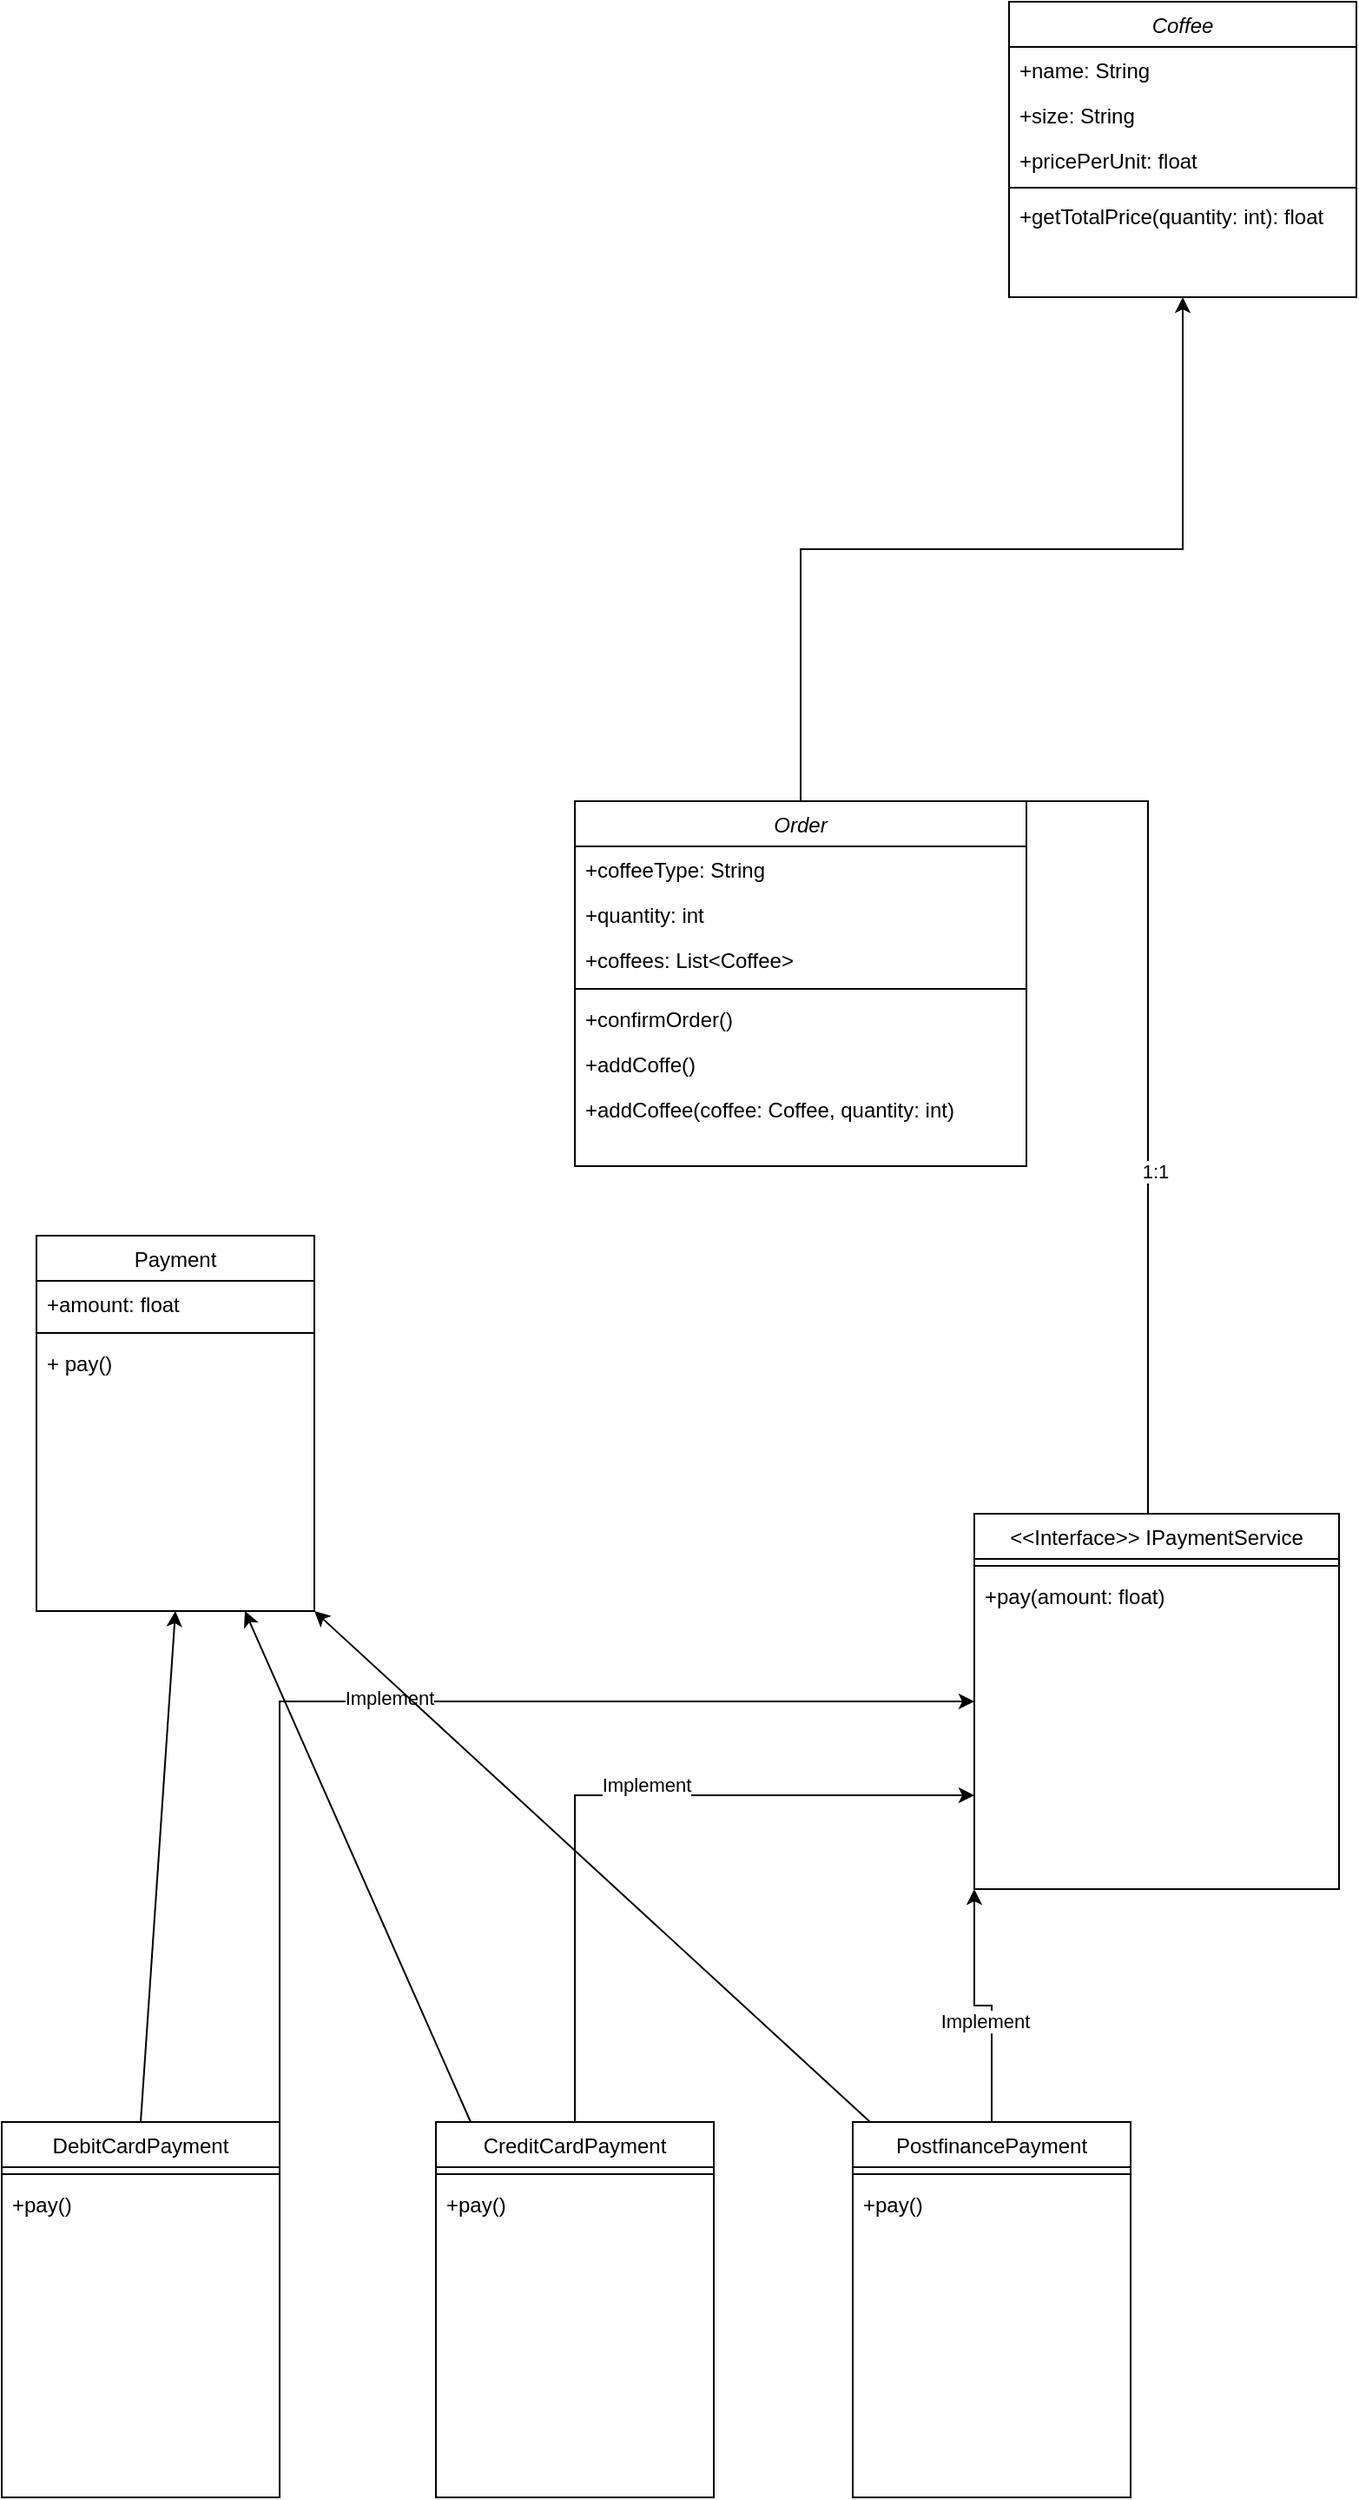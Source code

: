 <mxfile version="22.0.2" type="device">
  <diagram id="C5RBs43oDa-KdzZeNtuy" name="Page-1">
    <mxGraphModel dx="2260" dy="1966" grid="1" gridSize="10" guides="1" tooltips="1" connect="1" arrows="1" fold="1" page="1" pageScale="1" pageWidth="827" pageHeight="1169" math="0" shadow="0">
      <root>
        <mxCell id="WIyWlLk6GJQsqaUBKTNV-0" />
        <mxCell id="WIyWlLk6GJQsqaUBKTNV-1" parent="WIyWlLk6GJQsqaUBKTNV-0" />
        <mxCell id="Ip5j3rqvpU1uE0IMe3jZ-40" style="edgeStyle=orthogonalEdgeStyle;rounded=0;orthogonalLoop=1;jettySize=auto;html=1;entryX=0;entryY=0;entryDx=0;entryDy=0;exitX=1;exitY=0;exitDx=0;exitDy=0;" edge="1" parent="WIyWlLk6GJQsqaUBKTNV-1" source="zkfFHV4jXpPFQw0GAbJ--0">
          <mxGeometry relative="1" as="geometry">
            <mxPoint x="660" y="-350" as="sourcePoint" />
            <mxPoint x="556" y="100" as="targetPoint" />
            <Array as="points">
              <mxPoint x="650" y="-320" />
              <mxPoint x="650" y="100" />
            </Array>
          </mxGeometry>
        </mxCell>
        <mxCell id="Ip5j3rqvpU1uE0IMe3jZ-42" value="1:1" style="edgeLabel;html=1;align=center;verticalAlign=middle;resizable=0;points=[];" vertex="1" connectable="0" parent="Ip5j3rqvpU1uE0IMe3jZ-40">
          <mxGeometry x="-0.033" y="5" relative="1" as="geometry">
            <mxPoint x="-1" as="offset" />
          </mxGeometry>
        </mxCell>
        <mxCell id="Ip5j3rqvpU1uE0IMe3jZ-61" style="edgeStyle=orthogonalEdgeStyle;rounded=0;orthogonalLoop=1;jettySize=auto;html=1;exitX=0.5;exitY=0;exitDx=0;exitDy=0;entryX=0.5;entryY=1;entryDx=0;entryDy=0;" edge="1" parent="WIyWlLk6GJQsqaUBKTNV-1" source="zkfFHV4jXpPFQw0GAbJ--0" target="Ip5j3rqvpU1uE0IMe3jZ-55">
          <mxGeometry relative="1" as="geometry" />
        </mxCell>
        <mxCell id="zkfFHV4jXpPFQw0GAbJ--0" value="Order" style="swimlane;fontStyle=2;align=center;verticalAlign=top;childLayout=stackLayout;horizontal=1;startSize=26;horizontalStack=0;resizeParent=1;resizeLast=0;collapsible=1;marginBottom=0;rounded=0;shadow=0;strokeWidth=1;" parent="WIyWlLk6GJQsqaUBKTNV-1" vertex="1">
          <mxGeometry x="320" y="-320" width="260" height="210" as="geometry">
            <mxRectangle x="230" y="140" width="160" height="26" as="alternateBounds" />
          </mxGeometry>
        </mxCell>
        <mxCell id="zkfFHV4jXpPFQw0GAbJ--1" value="+coffeeType: String" style="text;align=left;verticalAlign=top;spacingLeft=4;spacingRight=4;overflow=hidden;rotatable=0;points=[[0,0.5],[1,0.5]];portConstraint=eastwest;" parent="zkfFHV4jXpPFQw0GAbJ--0" vertex="1">
          <mxGeometry y="26" width="260" height="26" as="geometry" />
        </mxCell>
        <mxCell id="zkfFHV4jXpPFQw0GAbJ--2" value="+quantity: int" style="text;align=left;verticalAlign=top;spacingLeft=4;spacingRight=4;overflow=hidden;rotatable=0;points=[[0,0.5],[1,0.5]];portConstraint=eastwest;rounded=0;shadow=0;html=0;" parent="zkfFHV4jXpPFQw0GAbJ--0" vertex="1">
          <mxGeometry y="52" width="260" height="26" as="geometry" />
        </mxCell>
        <mxCell id="zkfFHV4jXpPFQw0GAbJ--5" value="+coffees: List&lt;Coffee&gt;" style="text;align=left;verticalAlign=top;spacingLeft=4;spacingRight=4;overflow=hidden;rotatable=0;points=[[0,0.5],[1,0.5]];portConstraint=eastwest;" parent="zkfFHV4jXpPFQw0GAbJ--0" vertex="1">
          <mxGeometry y="78" width="260" height="26" as="geometry" />
        </mxCell>
        <mxCell id="zkfFHV4jXpPFQw0GAbJ--4" value="" style="line;html=1;strokeWidth=1;align=left;verticalAlign=middle;spacingTop=-1;spacingLeft=3;spacingRight=3;rotatable=0;labelPosition=right;points=[];portConstraint=eastwest;" parent="zkfFHV4jXpPFQw0GAbJ--0" vertex="1">
          <mxGeometry y="104" width="260" height="8" as="geometry" />
        </mxCell>
        <mxCell id="Ip5j3rqvpU1uE0IMe3jZ-34" value="+confirmOrder()" style="text;align=left;verticalAlign=top;spacingLeft=4;spacingRight=4;overflow=hidden;rotatable=0;points=[[0,0.5],[1,0.5]];portConstraint=eastwest;" vertex="1" parent="zkfFHV4jXpPFQw0GAbJ--0">
          <mxGeometry y="112" width="260" height="26" as="geometry" />
        </mxCell>
        <mxCell id="Ip5j3rqvpU1uE0IMe3jZ-72" value="+addCoffe()" style="text;align=left;verticalAlign=top;spacingLeft=4;spacingRight=4;overflow=hidden;rotatable=0;points=[[0,0.5],[1,0.5]];portConstraint=eastwest;" vertex="1" parent="zkfFHV4jXpPFQw0GAbJ--0">
          <mxGeometry y="138" width="260" height="26" as="geometry" />
        </mxCell>
        <mxCell id="Ip5j3rqvpU1uE0IMe3jZ-64" value="+addCoffee(coffee: Coffee, quantity: int)" style="text;align=left;verticalAlign=top;spacingLeft=4;spacingRight=4;overflow=hidden;rotatable=0;points=[[0,0.5],[1,0.5]];portConstraint=eastwest;rounded=0;shadow=0;html=0;" vertex="1" parent="zkfFHV4jXpPFQw0GAbJ--0">
          <mxGeometry y="164" width="260" height="26" as="geometry" />
        </mxCell>
        <mxCell id="Ip5j3rqvpU1uE0IMe3jZ-45" style="edgeStyle=orthogonalEdgeStyle;rounded=0;orthogonalLoop=1;jettySize=auto;html=1;exitX=1;exitY=0;exitDx=0;exitDy=0;entryX=0;entryY=0.5;entryDx=0;entryDy=0;" edge="1" parent="WIyWlLk6GJQsqaUBKTNV-1" source="Ip5j3rqvpU1uE0IMe3jZ-1" target="Ip5j3rqvpU1uE0IMe3jZ-36">
          <mxGeometry relative="1" as="geometry" />
        </mxCell>
        <mxCell id="Ip5j3rqvpU1uE0IMe3jZ-48" value="Implement" style="edgeLabel;html=1;align=center;verticalAlign=middle;resizable=0;points=[];" vertex="1" connectable="0" parent="Ip5j3rqvpU1uE0IMe3jZ-45">
          <mxGeometry x="-0.05" y="2" relative="1" as="geometry">
            <mxPoint as="offset" />
          </mxGeometry>
        </mxCell>
        <mxCell id="Ip5j3rqvpU1uE0IMe3jZ-1" value="DebitCardPayment" style="swimlane;fontStyle=0;align=center;verticalAlign=top;childLayout=stackLayout;horizontal=1;startSize=26;horizontalStack=0;resizeParent=1;resizeLast=0;collapsible=1;marginBottom=0;rounded=0;shadow=0;strokeWidth=1;" vertex="1" parent="WIyWlLk6GJQsqaUBKTNV-1">
          <mxGeometry x="-10" y="440" width="160" height="216" as="geometry">
            <mxRectangle x="550" y="140" width="160" height="26" as="alternateBounds" />
          </mxGeometry>
        </mxCell>
        <mxCell id="Ip5j3rqvpU1uE0IMe3jZ-7" value="" style="line;html=1;strokeWidth=1;align=left;verticalAlign=middle;spacingTop=-1;spacingLeft=3;spacingRight=3;rotatable=0;labelPosition=right;points=[];portConstraint=eastwest;" vertex="1" parent="Ip5j3rqvpU1uE0IMe3jZ-1">
          <mxGeometry y="26" width="160" height="8" as="geometry" />
        </mxCell>
        <mxCell id="Ip5j3rqvpU1uE0IMe3jZ-8" value="+pay()" style="text;align=left;verticalAlign=top;spacingLeft=4;spacingRight=4;overflow=hidden;rotatable=0;points=[[0,0.5],[1,0.5]];portConstraint=eastwest;" vertex="1" parent="Ip5j3rqvpU1uE0IMe3jZ-1">
          <mxGeometry y="34" width="160" height="26" as="geometry" />
        </mxCell>
        <mxCell id="Ip5j3rqvpU1uE0IMe3jZ-47" style="edgeStyle=orthogonalEdgeStyle;rounded=0;orthogonalLoop=1;jettySize=auto;html=1;exitX=0.5;exitY=0;exitDx=0;exitDy=0;entryX=0;entryY=1;entryDx=0;entryDy=0;" edge="1" parent="WIyWlLk6GJQsqaUBKTNV-1" source="Ip5j3rqvpU1uE0IMe3jZ-10" target="Ip5j3rqvpU1uE0IMe3jZ-36">
          <mxGeometry relative="1" as="geometry" />
        </mxCell>
        <mxCell id="Ip5j3rqvpU1uE0IMe3jZ-51" value="Implement" style="edgeLabel;html=1;align=center;verticalAlign=middle;resizable=0;points=[];" vertex="1" connectable="0" parent="Ip5j3rqvpU1uE0IMe3jZ-47">
          <mxGeometry x="-0.192" y="4" relative="1" as="geometry">
            <mxPoint as="offset" />
          </mxGeometry>
        </mxCell>
        <mxCell id="Ip5j3rqvpU1uE0IMe3jZ-10" value="PostfinancePayment" style="swimlane;fontStyle=0;align=center;verticalAlign=top;childLayout=stackLayout;horizontal=1;startSize=26;horizontalStack=0;resizeParent=1;resizeLast=0;collapsible=1;marginBottom=0;rounded=0;shadow=0;strokeWidth=1;" vertex="1" parent="WIyWlLk6GJQsqaUBKTNV-1">
          <mxGeometry x="480" y="440" width="160" height="216" as="geometry">
            <mxRectangle x="550" y="140" width="160" height="26" as="alternateBounds" />
          </mxGeometry>
        </mxCell>
        <mxCell id="Ip5j3rqvpU1uE0IMe3jZ-16" value="" style="line;html=1;strokeWidth=1;align=left;verticalAlign=middle;spacingTop=-1;spacingLeft=3;spacingRight=3;rotatable=0;labelPosition=right;points=[];portConstraint=eastwest;" vertex="1" parent="Ip5j3rqvpU1uE0IMe3jZ-10">
          <mxGeometry y="26" width="160" height="8" as="geometry" />
        </mxCell>
        <mxCell id="Ip5j3rqvpU1uE0IMe3jZ-17" value="+pay()" style="text;align=left;verticalAlign=top;spacingLeft=4;spacingRight=4;overflow=hidden;rotatable=0;points=[[0,0.5],[1,0.5]];portConstraint=eastwest;" vertex="1" parent="Ip5j3rqvpU1uE0IMe3jZ-10">
          <mxGeometry y="34" width="160" height="26" as="geometry" />
        </mxCell>
        <mxCell id="Ip5j3rqvpU1uE0IMe3jZ-46" style="edgeStyle=orthogonalEdgeStyle;rounded=0;orthogonalLoop=1;jettySize=auto;html=1;exitX=0.5;exitY=0;exitDx=0;exitDy=0;entryX=0;entryY=0.75;entryDx=0;entryDy=0;" edge="1" parent="WIyWlLk6GJQsqaUBKTNV-1" source="Ip5j3rqvpU1uE0IMe3jZ-19" target="Ip5j3rqvpU1uE0IMe3jZ-36">
          <mxGeometry relative="1" as="geometry" />
        </mxCell>
        <mxCell id="Ip5j3rqvpU1uE0IMe3jZ-50" value="Implement" style="edgeLabel;html=1;align=center;verticalAlign=middle;resizable=0;points=[];" vertex="1" connectable="0" parent="Ip5j3rqvpU1uE0IMe3jZ-46">
          <mxGeometry x="0.101" y="6" relative="1" as="geometry">
            <mxPoint x="-1" as="offset" />
          </mxGeometry>
        </mxCell>
        <mxCell id="Ip5j3rqvpU1uE0IMe3jZ-19" value="CreditCardPayment" style="swimlane;fontStyle=0;align=center;verticalAlign=top;childLayout=stackLayout;horizontal=1;startSize=26;horizontalStack=0;resizeParent=1;resizeLast=0;collapsible=1;marginBottom=0;rounded=0;shadow=0;strokeWidth=1;" vertex="1" parent="WIyWlLk6GJQsqaUBKTNV-1">
          <mxGeometry x="240" y="440" width="160" height="216" as="geometry">
            <mxRectangle x="550" y="140" width="160" height="26" as="alternateBounds" />
          </mxGeometry>
        </mxCell>
        <mxCell id="Ip5j3rqvpU1uE0IMe3jZ-25" value="" style="line;html=1;strokeWidth=1;align=left;verticalAlign=middle;spacingTop=-1;spacingLeft=3;spacingRight=3;rotatable=0;labelPosition=right;points=[];portConstraint=eastwest;" vertex="1" parent="Ip5j3rqvpU1uE0IMe3jZ-19">
          <mxGeometry y="26" width="160" height="8" as="geometry" />
        </mxCell>
        <mxCell id="Ip5j3rqvpU1uE0IMe3jZ-26" value="+pay()" style="text;align=left;verticalAlign=top;spacingLeft=4;spacingRight=4;overflow=hidden;rotatable=0;points=[[0,0.5],[1,0.5]];portConstraint=eastwest;" vertex="1" parent="Ip5j3rqvpU1uE0IMe3jZ-19">
          <mxGeometry y="34" width="160" height="26" as="geometry" />
        </mxCell>
        <mxCell id="Ip5j3rqvpU1uE0IMe3jZ-36" value="&lt;&lt;Interface&gt;&gt; IPaymentService" style="swimlane;fontStyle=0;align=center;verticalAlign=top;childLayout=stackLayout;horizontal=1;startSize=26;horizontalStack=0;resizeParent=1;resizeLast=0;collapsible=1;marginBottom=0;rounded=0;shadow=0;strokeWidth=1;" vertex="1" parent="WIyWlLk6GJQsqaUBKTNV-1">
          <mxGeometry x="550" y="90" width="210" height="216" as="geometry">
            <mxRectangle x="550" y="140" width="160" height="26" as="alternateBounds" />
          </mxGeometry>
        </mxCell>
        <mxCell id="Ip5j3rqvpU1uE0IMe3jZ-37" value="" style="line;html=1;strokeWidth=1;align=left;verticalAlign=middle;spacingTop=-1;spacingLeft=3;spacingRight=3;rotatable=0;labelPosition=right;points=[];portConstraint=eastwest;" vertex="1" parent="Ip5j3rqvpU1uE0IMe3jZ-36">
          <mxGeometry y="26" width="210" height="8" as="geometry" />
        </mxCell>
        <mxCell id="Ip5j3rqvpU1uE0IMe3jZ-38" value="+pay(amount: float)" style="text;align=left;verticalAlign=top;spacingLeft=4;spacingRight=4;overflow=hidden;rotatable=0;points=[[0,0.5],[1,0.5]];portConstraint=eastwest;" vertex="1" parent="Ip5j3rqvpU1uE0IMe3jZ-36">
          <mxGeometry y="34" width="210" height="26" as="geometry" />
        </mxCell>
        <mxCell id="zkfFHV4jXpPFQw0GAbJ--17" value="Payment" style="swimlane;fontStyle=0;align=center;verticalAlign=top;childLayout=stackLayout;horizontal=1;startSize=26;horizontalStack=0;resizeParent=1;resizeLast=0;collapsible=1;marginBottom=0;rounded=0;shadow=0;strokeWidth=1;" parent="WIyWlLk6GJQsqaUBKTNV-1" vertex="1">
          <mxGeometry x="10" y="-70" width="160" height="216" as="geometry">
            <mxRectangle x="550" y="140" width="160" height="26" as="alternateBounds" />
          </mxGeometry>
        </mxCell>
        <mxCell id="zkfFHV4jXpPFQw0GAbJ--18" value="+amount: float" style="text;align=left;verticalAlign=top;spacingLeft=4;spacingRight=4;overflow=hidden;rotatable=0;points=[[0,0.5],[1,0.5]];portConstraint=eastwest;" parent="zkfFHV4jXpPFQw0GAbJ--17" vertex="1">
          <mxGeometry y="26" width="160" height="26" as="geometry" />
        </mxCell>
        <mxCell id="zkfFHV4jXpPFQw0GAbJ--23" value="" style="line;html=1;strokeWidth=1;align=left;verticalAlign=middle;spacingTop=-1;spacingLeft=3;spacingRight=3;rotatable=0;labelPosition=right;points=[];portConstraint=eastwest;" parent="zkfFHV4jXpPFQw0GAbJ--17" vertex="1">
          <mxGeometry y="52" width="160" height="8" as="geometry" />
        </mxCell>
        <mxCell id="zkfFHV4jXpPFQw0GAbJ--24" value="+ pay()" style="text;align=left;verticalAlign=top;spacingLeft=4;spacingRight=4;overflow=hidden;rotatable=0;points=[[0,0.5],[1,0.5]];portConstraint=eastwest;" parent="zkfFHV4jXpPFQw0GAbJ--17" vertex="1">
          <mxGeometry y="60" width="160" height="26" as="geometry" />
        </mxCell>
        <mxCell id="Ip5j3rqvpU1uE0IMe3jZ-52" value="" style="endArrow=classic;html=1;rounded=0;entryX=0.5;entryY=1;entryDx=0;entryDy=0;exitX=0.5;exitY=0;exitDx=0;exitDy=0;" edge="1" parent="WIyWlLk6GJQsqaUBKTNV-1" source="Ip5j3rqvpU1uE0IMe3jZ-1" target="zkfFHV4jXpPFQw0GAbJ--17">
          <mxGeometry width="50" height="50" relative="1" as="geometry">
            <mxPoint x="330" y="450" as="sourcePoint" />
            <mxPoint x="380" y="400" as="targetPoint" />
          </mxGeometry>
        </mxCell>
        <mxCell id="Ip5j3rqvpU1uE0IMe3jZ-53" value="" style="endArrow=classic;html=1;rounded=0;entryX=0.75;entryY=1;entryDx=0;entryDy=0;exitX=0.5;exitY=0;exitDx=0;exitDy=0;" edge="1" parent="WIyWlLk6GJQsqaUBKTNV-1" target="zkfFHV4jXpPFQw0GAbJ--17">
          <mxGeometry width="50" height="50" relative="1" as="geometry">
            <mxPoint x="260" y="440" as="sourcePoint" />
            <mxPoint x="260" y="146" as="targetPoint" />
          </mxGeometry>
        </mxCell>
        <mxCell id="Ip5j3rqvpU1uE0IMe3jZ-54" value="" style="endArrow=classic;html=1;rounded=0;entryX=1;entryY=1;entryDx=0;entryDy=0;exitX=0.5;exitY=0;exitDx=0;exitDy=0;" edge="1" parent="WIyWlLk6GJQsqaUBKTNV-1" target="zkfFHV4jXpPFQw0GAbJ--17">
          <mxGeometry width="50" height="50" relative="1" as="geometry">
            <mxPoint x="490" y="440" as="sourcePoint" />
            <mxPoint x="490" y="146" as="targetPoint" />
          </mxGeometry>
        </mxCell>
        <mxCell id="Ip5j3rqvpU1uE0IMe3jZ-55" value="Coffee" style="swimlane;fontStyle=2;align=center;verticalAlign=top;childLayout=stackLayout;horizontal=1;startSize=26;horizontalStack=0;resizeParent=1;resizeLast=0;collapsible=1;marginBottom=0;rounded=0;shadow=0;strokeWidth=1;" vertex="1" parent="WIyWlLk6GJQsqaUBKTNV-1">
          <mxGeometry x="570" y="-780" width="200" height="170" as="geometry">
            <mxRectangle x="230" y="140" width="160" height="26" as="alternateBounds" />
          </mxGeometry>
        </mxCell>
        <mxCell id="Ip5j3rqvpU1uE0IMe3jZ-56" value="+name: String" style="text;align=left;verticalAlign=top;spacingLeft=4;spacingRight=4;overflow=hidden;rotatable=0;points=[[0,0.5],[1,0.5]];portConstraint=eastwest;" vertex="1" parent="Ip5j3rqvpU1uE0IMe3jZ-55">
          <mxGeometry y="26" width="200" height="26" as="geometry" />
        </mxCell>
        <mxCell id="Ip5j3rqvpU1uE0IMe3jZ-57" value="+size: String" style="text;align=left;verticalAlign=top;spacingLeft=4;spacingRight=4;overflow=hidden;rotatable=0;points=[[0,0.5],[1,0.5]];portConstraint=eastwest;rounded=0;shadow=0;html=0;" vertex="1" parent="Ip5j3rqvpU1uE0IMe3jZ-55">
          <mxGeometry y="52" width="200" height="26" as="geometry" />
        </mxCell>
        <mxCell id="Ip5j3rqvpU1uE0IMe3jZ-62" value="+pricePerUnit: float" style="text;align=left;verticalAlign=top;spacingLeft=4;spacingRight=4;overflow=hidden;rotatable=0;points=[[0,0.5],[1,0.5]];portConstraint=eastwest;rounded=0;shadow=0;html=0;" vertex="1" parent="Ip5j3rqvpU1uE0IMe3jZ-55">
          <mxGeometry y="78" width="200" height="26" as="geometry" />
        </mxCell>
        <mxCell id="Ip5j3rqvpU1uE0IMe3jZ-58" value="" style="line;html=1;strokeWidth=1;align=left;verticalAlign=middle;spacingTop=-1;spacingLeft=3;spacingRight=3;rotatable=0;labelPosition=right;points=[];portConstraint=eastwest;" vertex="1" parent="Ip5j3rqvpU1uE0IMe3jZ-55">
          <mxGeometry y="104" width="200" height="6" as="geometry" />
        </mxCell>
        <mxCell id="Ip5j3rqvpU1uE0IMe3jZ-63" value="+getTotalPrice(quantity: int): float" style="text;align=left;verticalAlign=top;spacingLeft=4;spacingRight=4;overflow=hidden;rotatable=0;points=[[0,0.5],[1,0.5]];portConstraint=eastwest;rounded=0;shadow=0;html=0;" vertex="1" parent="Ip5j3rqvpU1uE0IMe3jZ-55">
          <mxGeometry y="110" width="200" height="26" as="geometry" />
        </mxCell>
      </root>
    </mxGraphModel>
  </diagram>
</mxfile>
